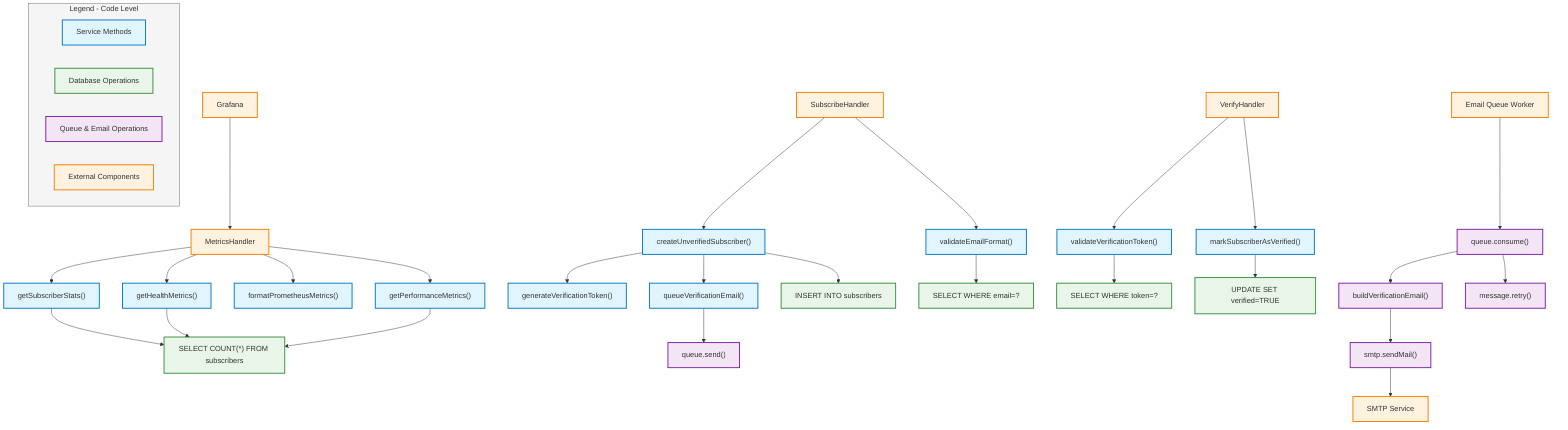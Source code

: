 graph TB
    %% External Components
    SubscribeHandler["SubscribeHandler"]
    VerifyHandler["VerifyHandler"]
    MetricsHandler["MetricsHandler"]
    EmailWorker["Email Queue Worker"]
    SMTPService["SMTP Service"]
    Grafana["Grafana"]

    %% SubscriptionService Methods
    CreateUnverified["createUnverifiedSubscriber()"]
    ValidateEmail["validateEmailFormat()"]
    QueueEmail["queueVerificationEmail()"]
    
    %% VerificationService Methods
    GenerateToken["generateVerificationToken()"]
    ValidateToken["validateVerificationToken()"]
    MarkVerified["markSubscriberAsVerified()"]
    
    %% MetricsService Methods
    GetSubscriberStats["getSubscriberStats()"]
    GetHealthMetrics["getHealthMetrics()"]
    FormatPrometheus["formatPrometheusMetrics()"]
    GetPerformanceMetrics["getPerformanceMetrics()"]
    
    %% Database Operations
    InsertSubscriber["INSERT INTO subscribers"]
    UpdateVerified["UPDATE SET verified=TRUE"]
    FindByToken["SELECT WHERE token=?"]
    FindByEmail["SELECT WHERE email=?"]
    QueryMetrics["SELECT COUNT(*) FROM subscribers"]
    
    %% Email Operations
    QueueMessage["queue.send()"]
    ProcessBatch["queue.consume()"]
    HandleRetry["message.retry()"]
    SendSMTP["smtp.sendMail()"]
    BuildEmailTemplate["buildVerificationEmail()"]
    
    %% Handler to Service Relationships
    SubscribeHandler --> CreateUnverified
    SubscribeHandler --> ValidateEmail
    VerifyHandler --> ValidateToken
    VerifyHandler --> MarkVerified
    MetricsHandler --> GetSubscriberStats
    MetricsHandler --> GetHealthMetrics
    MetricsHandler --> FormatPrometheus
    MetricsHandler --> GetPerformanceMetrics
    
    %% Service to Service Relationships
    CreateUnverified --> GenerateToken
    CreateUnverified --> QueueEmail
    
    %% Service to Database Relationships
    CreateUnverified --> InsertSubscriber
    ValidateEmail --> FindByEmail
    ValidateToken --> FindByToken
    MarkVerified --> UpdateVerified
    GetSubscriberStats --> QueryMetrics
    GetHealthMetrics --> QueryMetrics
    GetPerformanceMetrics --> QueryMetrics
    
    %% Email Flow Relationships
    QueueEmail --> QueueMessage
    EmailWorker --> ProcessBatch
    ProcessBatch --> BuildEmailTemplate
    BuildEmailTemplate --> SendSMTP
    SendSMTP --> SMTPService
    ProcessBatch --> HandleRetry
    
    %% External System Relationships
    Grafana --> MetricsHandler

    %% Legend
    subgraph Legend["Legend - Code Level"]
        LegendMethod["Service Methods"]
        LegendDatabase["Database Operations"]
        LegendQueue["Queue & Email Operations"]
        LegendExternal["External Components"]
    end

    %% Styling
    classDef methodFlow fill:#e1f5fe,stroke:#0277bd,stroke-width:2px
    classDef databaseFlow fill:#e8f5e8,stroke:#388e3c,stroke-width:2px
    classDef queueFlow fill:#f3e5f5,stroke:#7b1fa2,stroke-width:2px
    classDef externalFlow fill:#fff3e0,stroke:#f57c00,stroke-width:2px
    classDef legendBox fill:#f5f5f5,stroke:#666,stroke-width:1px

    %% Apply styling to methods
    class CreateUnverified,ValidateEmail,QueueEmail,GenerateToken,ValidateToken,MarkVerified,GetSubscriberStats,GetHealthMetrics,FormatPrometheus,GetPerformanceMetrics methodFlow
    
    %% Apply styling to database operations
    class InsertSubscriber,UpdateVerified,FindByToken,FindByEmail,QueryMetrics databaseFlow
    
    %% Apply styling to queue operations
    class QueueMessage,ProcessBatch,HandleRetry,SendSMTP,BuildEmailTemplate queueFlow
    
    %% Apply styling to external components
    class SubscribeHandler,VerifyHandler,MetricsHandler,EmailWorker,SMTPService,Grafana externalFlow
    
    %% Apply styling to legend
    class Legend,LegendMethod,LegendDatabase,LegendQueue,LegendExternal legendBox
    
    %% Apply legend colors
    class LegendMethod methodFlow
    class LegendDatabase databaseFlow
    class LegendQueue queueFlow
    class LegendExternal externalFlow